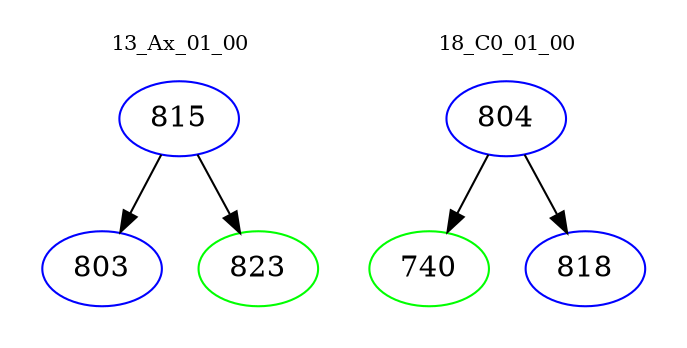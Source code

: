 digraph{
subgraph cluster_0 {
color = white
label = "13_Ax_01_00";
fontsize=10;
T0_815 [label="815", color="blue"]
T0_815 -> T0_803 [color="black"]
T0_803 [label="803", color="blue"]
T0_815 -> T0_823 [color="black"]
T0_823 [label="823", color="green"]
}
subgraph cluster_1 {
color = white
label = "18_C0_01_00";
fontsize=10;
T1_804 [label="804", color="blue"]
T1_804 -> T1_740 [color="black"]
T1_740 [label="740", color="green"]
T1_804 -> T1_818 [color="black"]
T1_818 [label="818", color="blue"]
}
}
